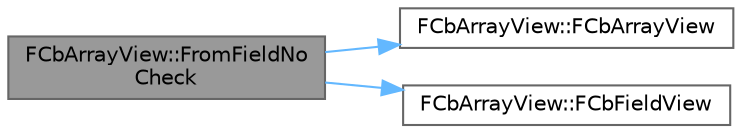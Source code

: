 digraph "FCbArrayView::FromFieldNoCheck"
{
 // INTERACTIVE_SVG=YES
 // LATEX_PDF_SIZE
  bgcolor="transparent";
  edge [fontname=Helvetica,fontsize=10,labelfontname=Helvetica,labelfontsize=10];
  node [fontname=Helvetica,fontsize=10,shape=box,height=0.2,width=0.4];
  rankdir="LR";
  Node1 [id="Node000001",label="FCbArrayView::FromFieldNo\lCheck",height=0.2,width=0.4,color="gray40", fillcolor="grey60", style="filled", fontcolor="black",tooltip="Construct an array from an array field."];
  Node1 -> Node2 [id="edge1_Node000001_Node000002",color="steelblue1",style="solid",tooltip=" "];
  Node2 [id="Node000002",label="FCbArrayView::FCbArrayView",height=0.2,width=0.4,color="grey40", fillcolor="white", style="filled",URL="$d3/d79/classFCbArrayView.html#a9dd146ca64483d85ff29f6a28244a734",tooltip="Construct an array with no fields."];
  Node1 -> Node3 [id="edge2_Node000001_Node000003",color="steelblue1",style="solid",tooltip=" "];
  Node3 [id="Node000003",label="FCbArrayView::FCbFieldView",height=0.2,width=0.4,color="grey40", fillcolor="white", style="filled",URL="$d3/d79/classFCbArrayView.html#af9e4f62f0555f921523c2a817a2cd11e",tooltip=" "];
}
